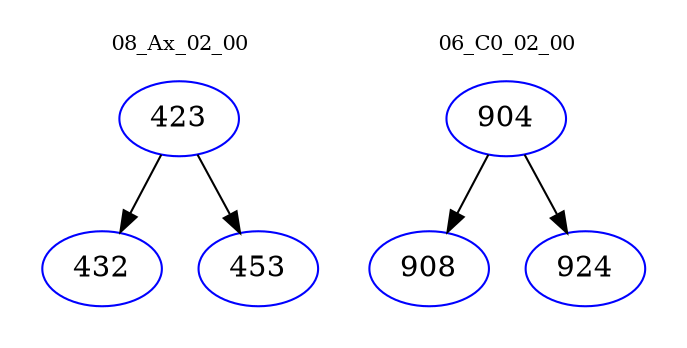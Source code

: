 digraph{
subgraph cluster_0 {
color = white
label = "08_Ax_02_00";
fontsize=10;
T0_423 [label="423", color="blue"]
T0_423 -> T0_432 [color="black"]
T0_432 [label="432", color="blue"]
T0_423 -> T0_453 [color="black"]
T0_453 [label="453", color="blue"]
}
subgraph cluster_1 {
color = white
label = "06_C0_02_00";
fontsize=10;
T1_904 [label="904", color="blue"]
T1_904 -> T1_908 [color="black"]
T1_908 [label="908", color="blue"]
T1_904 -> T1_924 [color="black"]
T1_924 [label="924", color="blue"]
}
}
